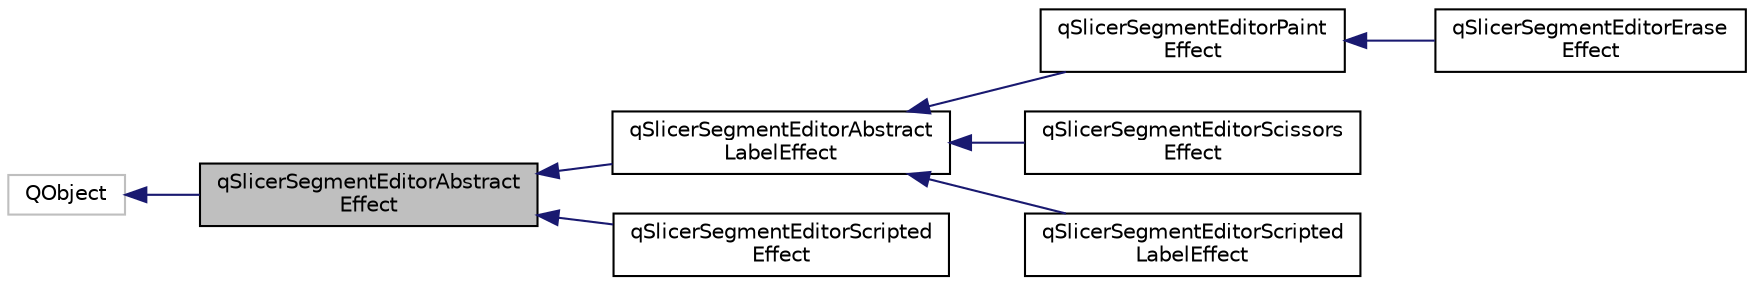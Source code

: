 digraph "qSlicerSegmentEditorAbstractEffect"
{
  bgcolor="transparent";
  edge [fontname="Helvetica",fontsize="10",labelfontname="Helvetica",labelfontsize="10"];
  node [fontname="Helvetica",fontsize="10",shape=record];
  rankdir="LR";
  Node0 [label="qSlicerSegmentEditorAbstract\lEffect",height=0.2,width=0.4,color="black", fillcolor="grey75", style="filled", fontcolor="black"];
  Node1 -> Node0 [dir="back",color="midnightblue",fontsize="10",style="solid",fontname="Helvetica"];
  Node1 [label="QObject",height=0.2,width=0.4,color="grey75"];
  Node0 -> Node2 [dir="back",color="midnightblue",fontsize="10",style="solid",fontname="Helvetica"];
  Node2 [label="qSlicerSegmentEditorAbstract\lLabelEffect",height=0.2,width=0.4,color="black",URL="$classqSlicerSegmentEditorAbstractLabelEffect.html",tooltip="Base class for all \"label\" effects. "];
  Node2 -> Node3 [dir="back",color="midnightblue",fontsize="10",style="solid",fontname="Helvetica"];
  Node3 [label="qSlicerSegmentEditorPaint\lEffect",height=0.2,width=0.4,color="black",URL="$classqSlicerSegmentEditorPaintEffect.html"];
  Node3 -> Node4 [dir="back",color="midnightblue",fontsize="10",style="solid",fontname="Helvetica"];
  Node4 [label="qSlicerSegmentEditorErase\lEffect",height=0.2,width=0.4,color="black",URL="$classqSlicerSegmentEditorEraseEffect.html"];
  Node2 -> Node5 [dir="back",color="midnightblue",fontsize="10",style="solid",fontname="Helvetica"];
  Node5 [label="qSlicerSegmentEditorScissors\lEffect",height=0.2,width=0.4,color="black",URL="$classqSlicerSegmentEditorScissorsEffect.html"];
  Node2 -> Node6 [dir="back",color="midnightblue",fontsize="10",style="solid",fontname="Helvetica"];
  Node6 [label="qSlicerSegmentEditorScripted\lLabelEffect",height=0.2,width=0.4,color="black",URL="$classqSlicerSegmentEditorScriptedLabelEffect.html",tooltip="Scripted abstract effect for implementing label effects in python. "];
  Node0 -> Node7 [dir="back",color="midnightblue",fontsize="10",style="solid",fontname="Helvetica"];
  Node7 [label="qSlicerSegmentEditorScripted\lEffect",height=0.2,width=0.4,color="black",URL="$classqSlicerSegmentEditorScriptedEffect.html",tooltip="Scripted abstract effect for implementing segment editor effects in python. "];
}

